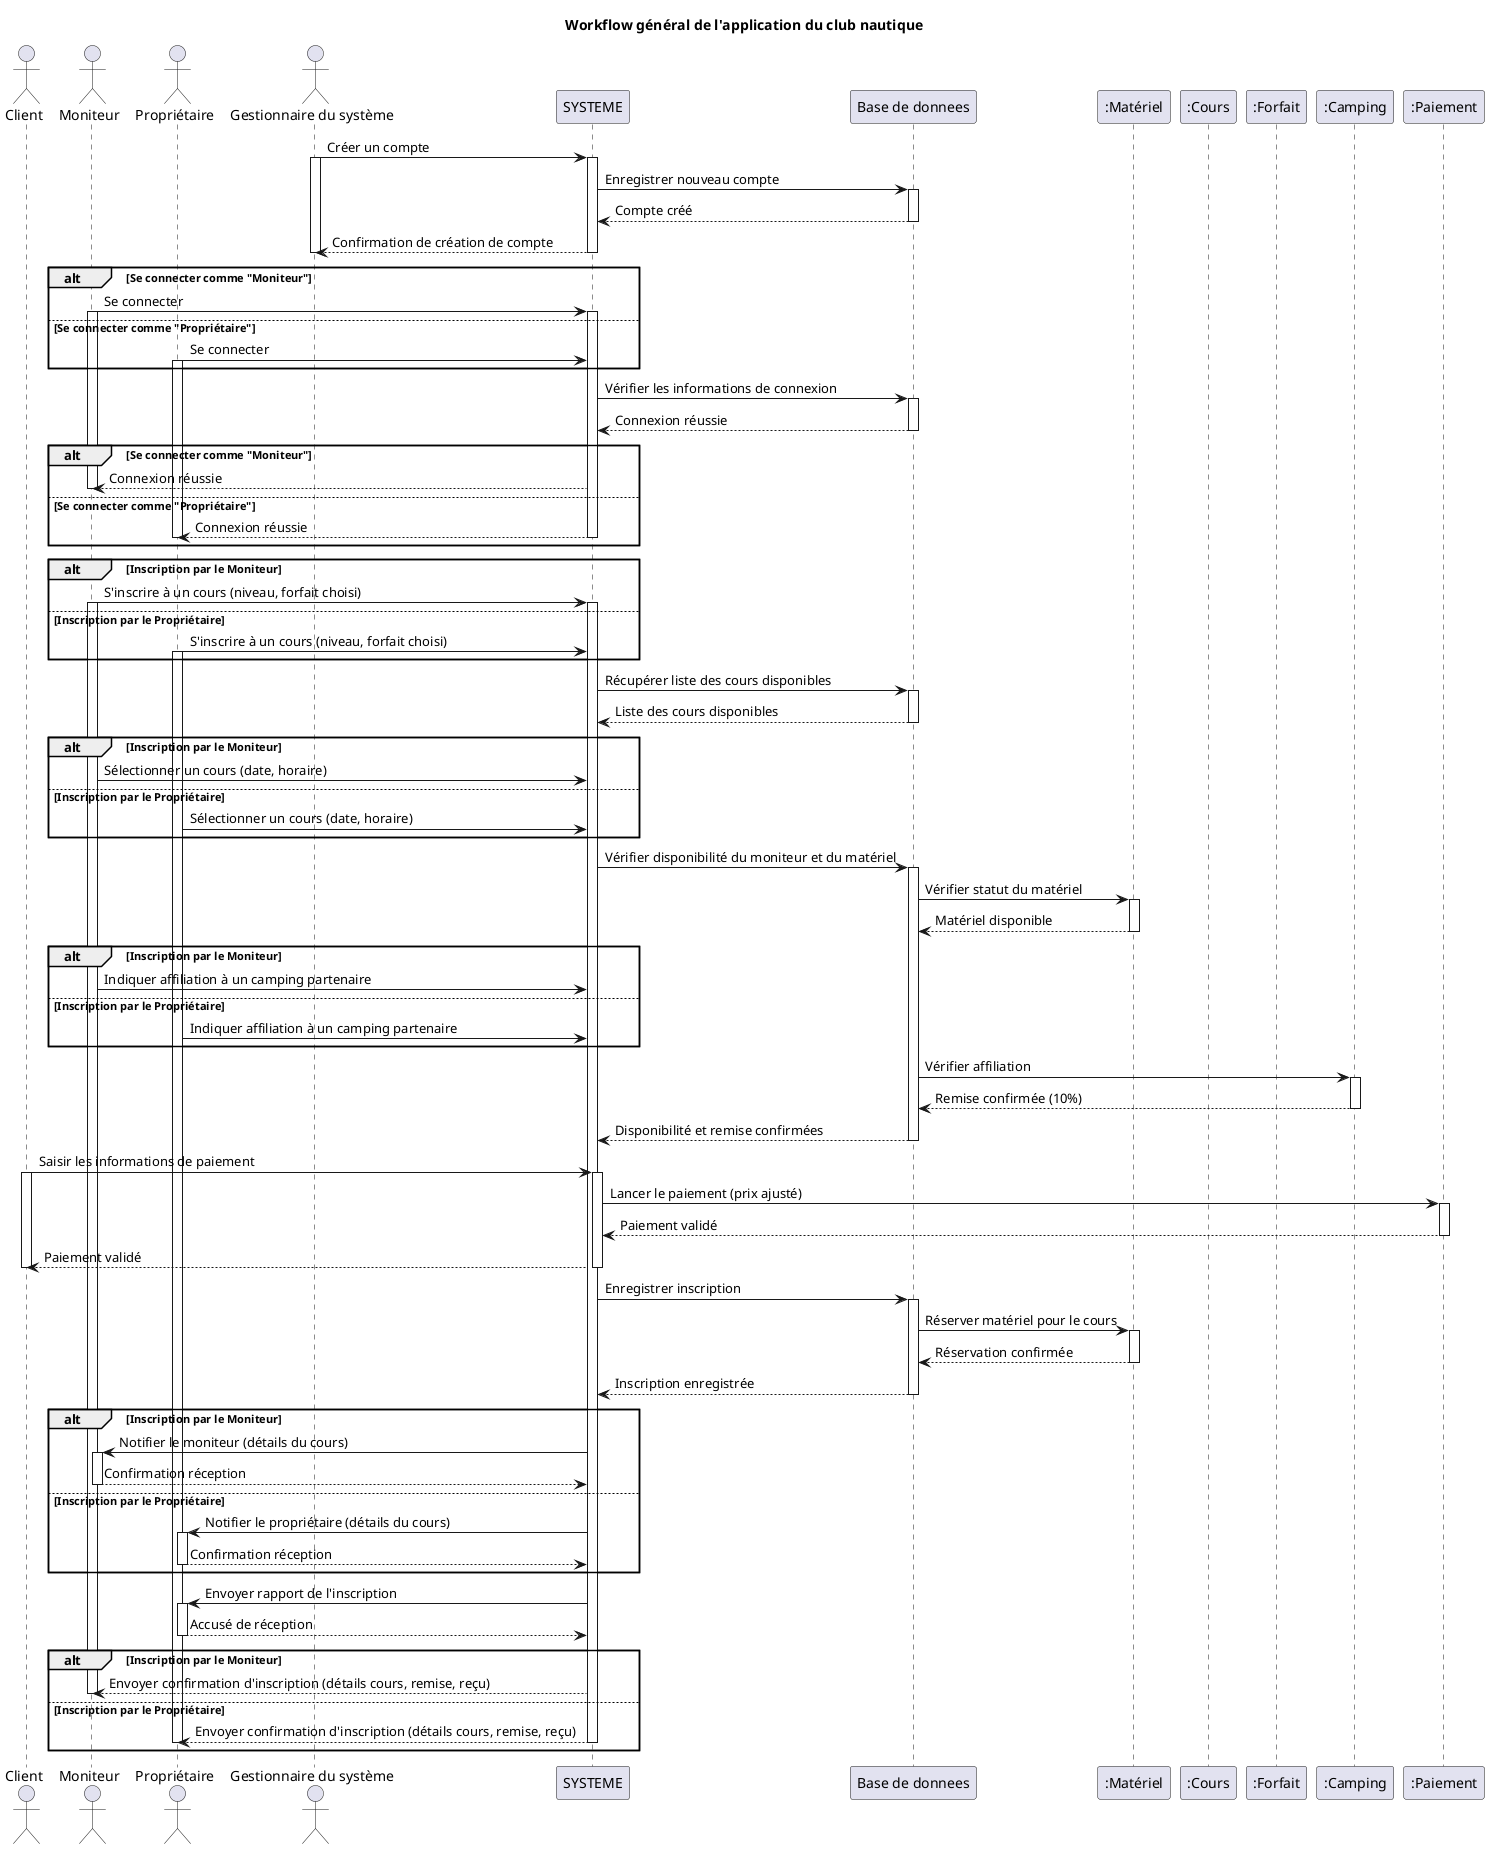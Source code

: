 @startuml
actor Client as C
actor "Moniteur" as M
actor "Propriétaire" as P
actor "Gestionnaire du système" as A
participant "SYSTEME" as App
participant "Base de donnees" as DB
participant ":Matériel" as Mat
participant ":Cours" as Cour
participant ":Forfait" as Forf
participant ":Camping" as Camp
participant ":Paiement" as Pay

title Workflow général de l'application du club nautique

A -> App : Créer un compte
activate A
activate App
App -> DB : Enregistrer nouveau compte
activate DB
DB --> App : Compte créé
deactivate DB
App --> A : Confirmation de création de compte
deactivate App
deactivate A

alt Se connecter comme "Moniteur"
    M -> App : Se connecter
    activate M
    activate App
else Se connecter comme "Propriétaire"
    P -> App : Se connecter
    activate P
end

App -> DB : Vérifier les informations de connexion
    activate DB
    DB --> App : Connexion réussie
    deactivate DB

alt Se connecter comme "Moniteur"
    App --> M : Connexion réussie
    deactivate M
else Se connecter comme "Propriétaire"
    App --> P : Connexion réussie
    deactivate P
    deactivate App
end

alt Inscription par le Moniteur
    M -> App : S'inscrire à un cours (niveau, forfait choisi)
    activate M
    activate App
else Inscription par le Propriétaire
    P -> App : S'inscrire à un cours (niveau, forfait choisi)
    activate P
end

activate App

App -> DB : Récupérer liste des cours disponibles
activate DB
DB --> App : Liste des cours disponibles
deactivate DB

alt Inscription par le Moniteur
    M -> App : Sélectionner un cours (date, horaire)
else Inscription par le Propriétaire
    P -> App : Sélectionner un cours (date, horaire)
end

App -> DB : Vérifier disponibilité du moniteur et du matériel
activate DB
DB -> Mat : Vérifier statut du matériel
activate Mat
Mat --> DB : Matériel disponible
deactivate Mat

alt Inscription par le Moniteur
    M -> App : Indiquer affiliation à un camping partenaire
else Inscription par le Propriétaire
    P -> App : Indiquer affiliation à un camping partenaire
end

DB -> Camp : Vérifier affiliation
activate Camp
Camp --> DB : Remise confirmée (10%)
deactivate Camp

DB --> App : Disponibilité et remise confirmées
deactivate DB

C -> App : Saisir les informations de paiement
activate C
activate App
App -> Pay : Lancer le paiement (prix ajusté)
activate Pay
Pay --> App : Paiement validé
deactivate Pay
App --> C : Paiement validé
deactivate C
deactivate App

App -> DB : Enregistrer inscription
activate DB
DB -> Mat : Réserver matériel pour le cours
activate Mat
Mat --> DB : Réservation confirmée
deactivate Mat
DB --> App : Inscription enregistrée
deactivate DB

alt Inscription par le Moniteur
    App -> M : Notifier le moniteur (détails du cours)
    activate M
    M --> App : Confirmation réception
    deactivate M
else Inscription par le Propriétaire
    App -> P : Notifier le propriétaire (détails du cours)
    activate P
    P --> App : Confirmation réception
    deactivate P
end

App -> P : Envoyer rapport de l'inscription
activate P
P --> App : Accusé de réception
deactivate P

alt Inscription par le Moniteur
    App --> M : Envoyer confirmation d'inscription (détails cours, remise, reçu)
    deactivate M
else Inscription par le Propriétaire
    App --> P : Envoyer confirmation d'inscription (détails cours, remise, reçu)
    deactivate App
    deactivate P
end
@enduml

